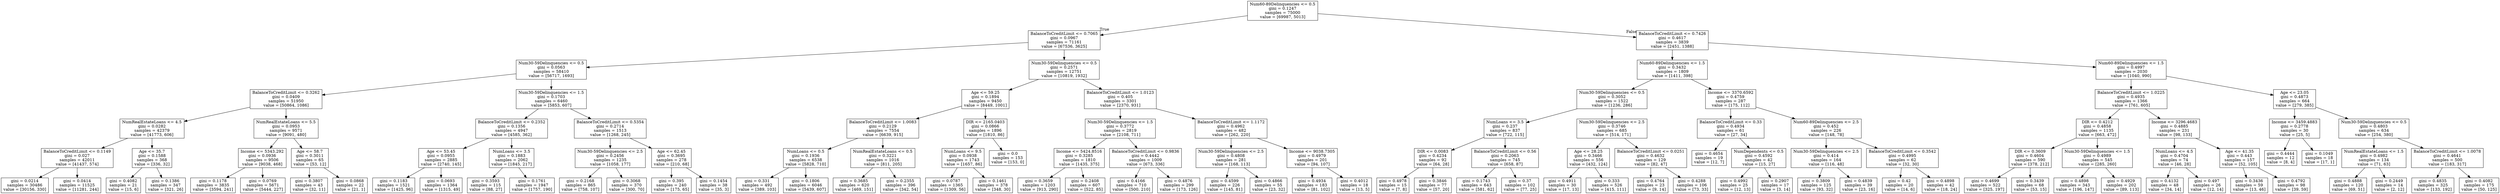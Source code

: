 digraph Tree {
node [shape=box] ;
0 [label="Num60-89Delinquencies <= 0.5\ngini = 0.1247\nsamples = 75000\nvalue = [69987, 5013]"] ;
1 [label="BalanceToCreditLimit <= 0.7065\ngini = 0.0967\nsamples = 71161\nvalue = [67536, 3625]"] ;
0 -> 1 [labeldistance=2.5, labelangle=45, headlabel="True"] ;
2 [label="Num30-59Delinquencies <= 0.5\ngini = 0.0563\nsamples = 58410\nvalue = [56717, 1693]"] ;
1 -> 2 ;
3 [label="BalanceToCreditLimit <= 0.3262\ngini = 0.0409\nsamples = 51950\nvalue = [50864, 1086]"] ;
2 -> 3 ;
4 [label="NumRealEstateLoans <= 4.5\ngini = 0.0282\nsamples = 42379\nvalue = [41773, 606]"] ;
3 -> 4 ;
5 [label="BalanceToCreditLimit <= 0.1149\ngini = 0.027\nsamples = 42011\nvalue = [41437, 574]"] ;
4 -> 5 ;
6 [label="gini = 0.0214\nsamples = 30486\nvalue = [30156, 330]"] ;
5 -> 6 ;
7 [label="gini = 0.0414\nsamples = 11525\nvalue = [11281, 244]"] ;
5 -> 7 ;
8 [label="Age <= 35.7\ngini = 0.1588\nsamples = 368\nvalue = [336, 32]"] ;
4 -> 8 ;
9 [label="gini = 0.4082\nsamples = 21\nvalue = [15, 6]"] ;
8 -> 9 ;
10 [label="gini = 0.1386\nsamples = 347\nvalue = [321, 26]"] ;
8 -> 10 ;
11 [label="NumRealEstateLoans <= 5.5\ngini = 0.0953\nsamples = 9571\nvalue = [9091, 480]"] ;
3 -> 11 ;
12 [label="Income <= 5343.292\ngini = 0.0936\nsamples = 9506\nvalue = [9038, 468]"] ;
11 -> 12 ;
13 [label="gini = 0.1178\nsamples = 3835\nvalue = [3594, 241]"] ;
12 -> 13 ;
14 [label="gini = 0.0769\nsamples = 5671\nvalue = [5444, 227]"] ;
12 -> 14 ;
15 [label="Age <= 58.7\ngini = 0.3011\nsamples = 65\nvalue = [53, 12]"] ;
11 -> 15 ;
16 [label="gini = 0.3807\nsamples = 43\nvalue = [32, 11]"] ;
15 -> 16 ;
17 [label="gini = 0.0868\nsamples = 22\nvalue = [21, 1]"] ;
15 -> 17 ;
18 [label="Num30-59Delinquencies <= 1.5\ngini = 0.1703\nsamples = 6460\nvalue = [5853, 607]"] ;
2 -> 18 ;
19 [label="BalanceToCreditLimit <= 0.2352\ngini = 0.1356\nsamples = 4947\nvalue = [4585, 362]"] ;
18 -> 19 ;
20 [label="Age <= 53.45\ngini = 0.0955\nsamples = 2885\nvalue = [2740, 145]"] ;
19 -> 20 ;
21 [label="gini = 0.1183\nsamples = 1521\nvalue = [1425, 96]"] ;
20 -> 21 ;
22 [label="gini = 0.0693\nsamples = 1364\nvalue = [1315, 49]"] ;
20 -> 22 ;
23 [label="NumLoans <= 3.5\ngini = 0.1883\nsamples = 2062\nvalue = [1845, 217]"] ;
19 -> 23 ;
24 [label="gini = 0.3593\nsamples = 115\nvalue = [88, 27]"] ;
23 -> 24 ;
25 [label="gini = 0.1761\nsamples = 1947\nvalue = [1757, 190]"] ;
23 -> 25 ;
26 [label="BalanceToCreditLimit <= 0.5354\ngini = 0.2714\nsamples = 1513\nvalue = [1268, 245]"] ;
18 -> 26 ;
27 [label="Num30-59Delinquencies <= 2.5\ngini = 0.2456\nsamples = 1235\nvalue = [1058, 177]"] ;
26 -> 27 ;
28 [label="gini = 0.2168\nsamples = 865\nvalue = [758, 107]"] ;
27 -> 28 ;
29 [label="gini = 0.3068\nsamples = 370\nvalue = [300, 70]"] ;
27 -> 29 ;
30 [label="Age <= 62.45\ngini = 0.3695\nsamples = 278\nvalue = [210, 68]"] ;
26 -> 30 ;
31 [label="gini = 0.395\nsamples = 240\nvalue = [175, 65]"] ;
30 -> 31 ;
32 [label="gini = 0.1454\nsamples = 38\nvalue = [35, 3]"] ;
30 -> 32 ;
33 [label="Num30-59Delinquencies <= 0.5\ngini = 0.2571\nsamples = 12751\nvalue = [10819, 1932]"] ;
1 -> 33 ;
34 [label="Age <= 59.25\ngini = 0.1894\nsamples = 9450\nvalue = [8449, 1001]"] ;
33 -> 34 ;
35 [label="BalanceToCreditLimit <= 1.0083\ngini = 0.2129\nsamples = 7554\nvalue = [6639, 915]"] ;
34 -> 35 ;
36 [label="NumLoans <= 0.5\ngini = 0.1936\nsamples = 6538\nvalue = [5828, 710]"] ;
35 -> 36 ;
37 [label="gini = 0.331\nsamples = 492\nvalue = [389, 103]"] ;
36 -> 37 ;
38 [label="gini = 0.1806\nsamples = 6046\nvalue = [5439, 607]"] ;
36 -> 38 ;
39 [label="NumRealEstateLoans <= 0.5\ngini = 0.3221\nsamples = 1016\nvalue = [811, 205]"] ;
35 -> 39 ;
40 [label="gini = 0.3685\nsamples = 620\nvalue = [469, 151]"] ;
39 -> 40 ;
41 [label="gini = 0.2355\nsamples = 396\nvalue = [342, 54]"] ;
39 -> 41 ;
42 [label="DIR <= 2165.0403\ngini = 0.0866\nsamples = 1896\nvalue = [1810, 86]"] ;
34 -> 42 ;
43 [label="NumLoans <= 9.5\ngini = 0.0938\nsamples = 1743\nvalue = [1657, 86]"] ;
42 -> 43 ;
44 [label="gini = 0.0787\nsamples = 1365\nvalue = [1309, 56]"] ;
43 -> 44 ;
45 [label="gini = 0.1461\nsamples = 378\nvalue = [348, 30]"] ;
43 -> 45 ;
46 [label="gini = 0.0\nsamples = 153\nvalue = [153, 0]"] ;
42 -> 46 ;
47 [label="BalanceToCreditLimit <= 1.0123\ngini = 0.405\nsamples = 3301\nvalue = [2370, 931]"] ;
33 -> 47 ;
48 [label="Num30-59Delinquencies <= 1.5\ngini = 0.3772\nsamples = 2819\nvalue = [2108, 711]"] ;
47 -> 48 ;
49 [label="Income <= 5424.8516\ngini = 0.3285\nsamples = 1810\nvalue = [1435, 375]"] ;
48 -> 49 ;
50 [label="gini = 0.3659\nsamples = 1203\nvalue = [913, 290]"] ;
49 -> 50 ;
51 [label="gini = 0.2408\nsamples = 607\nvalue = [522, 85]"] ;
49 -> 51 ;
52 [label="BalanceToCreditLimit <= 0.9836\ngini = 0.4442\nsamples = 1009\nvalue = [673, 336]"] ;
48 -> 52 ;
53 [label="gini = 0.4166\nsamples = 710\nvalue = [500, 210]"] ;
52 -> 53 ;
54 [label="gini = 0.4876\nsamples = 299\nvalue = [173, 126]"] ;
52 -> 54 ;
55 [label="BalanceToCreditLimit <= 1.1172\ngini = 0.4962\nsamples = 482\nvalue = [262, 220]"] ;
47 -> 55 ;
56 [label="Num30-59Delinquencies <= 2.5\ngini = 0.4808\nsamples = 281\nvalue = [168, 113]"] ;
55 -> 56 ;
57 [label="gini = 0.4599\nsamples = 226\nvalue = [145, 81]"] ;
56 -> 57 ;
58 [label="gini = 0.4866\nsamples = 55\nvalue = [23, 32]"] ;
56 -> 58 ;
59 [label="Income <= 9038.7305\ngini = 0.4979\nsamples = 201\nvalue = [94, 107]"] ;
55 -> 59 ;
60 [label="gini = 0.4934\nsamples = 183\nvalue = [81, 102]"] ;
59 -> 60 ;
61 [label="gini = 0.4012\nsamples = 18\nvalue = [13, 5]"] ;
59 -> 61 ;
62 [label="BalanceToCreditLimit <= 0.7426\ngini = 0.4617\nsamples = 3839\nvalue = [2451, 1388]"] ;
0 -> 62 [labeldistance=2.5, labelangle=-45, headlabel="False"] ;
63 [label="Num60-89Delinquencies <= 1.5\ngini = 0.3432\nsamples = 1809\nvalue = [1411, 398]"] ;
62 -> 63 ;
64 [label="Num30-59Delinquencies <= 0.5\ngini = 0.3052\nsamples = 1522\nvalue = [1236, 286]"] ;
63 -> 64 ;
65 [label="NumLoans <= 3.5\ngini = 0.237\nsamples = 837\nvalue = [722, 115]"] ;
64 -> 65 ;
66 [label="DIR <= 0.0083\ngini = 0.4234\nsamples = 92\nvalue = [64, 28]"] ;
65 -> 66 ;
67 [label="gini = 0.4978\nsamples = 15\nvalue = [7, 8]"] ;
66 -> 67 ;
68 [label="gini = 0.3846\nsamples = 77\nvalue = [57, 20]"] ;
66 -> 68 ;
69 [label="BalanceToCreditLimit <= 0.56\ngini = 0.2063\nsamples = 745\nvalue = [658, 87]"] ;
65 -> 69 ;
70 [label="gini = 0.1743\nsamples = 643\nvalue = [581, 62]"] ;
69 -> 70 ;
71 [label="gini = 0.37\nsamples = 102\nvalue = [77, 25]"] ;
69 -> 71 ;
72 [label="Num30-59Delinquencies <= 2.5\ngini = 0.3746\nsamples = 685\nvalue = [514, 171]"] ;
64 -> 72 ;
73 [label="Age <= 28.25\ngini = 0.3466\nsamples = 556\nvalue = [432, 124]"] ;
72 -> 73 ;
74 [label="gini = 0.4911\nsamples = 30\nvalue = [17, 13]"] ;
73 -> 74 ;
75 [label="gini = 0.333\nsamples = 526\nvalue = [415, 111]"] ;
73 -> 75 ;
76 [label="BalanceToCreditLimit <= 0.0251\ngini = 0.4632\nsamples = 129\nvalue = [82, 47]"] ;
72 -> 76 ;
77 [label="gini = 0.4764\nsamples = 23\nvalue = [9, 14]"] ;
76 -> 77 ;
78 [label="gini = 0.4288\nsamples = 106\nvalue = [73, 33]"] ;
76 -> 78 ;
79 [label="Income <= 3370.6592\ngini = 0.4759\nsamples = 287\nvalue = [175, 112]"] ;
63 -> 79 ;
80 [label="BalanceToCreditLimit <= 0.33\ngini = 0.4934\nsamples = 61\nvalue = [27, 34]"] ;
79 -> 80 ;
81 [label="gini = 0.4654\nsamples = 19\nvalue = [12, 7]"] ;
80 -> 81 ;
82 [label="NumDependents <= 0.5\ngini = 0.4592\nsamples = 42\nvalue = [15, 27]"] ;
80 -> 82 ;
83 [label="gini = 0.4992\nsamples = 25\nvalue = [12, 13]"] ;
82 -> 83 ;
84 [label="gini = 0.2907\nsamples = 17\nvalue = [3, 14]"] ;
82 -> 84 ;
85 [label="Num60-89Delinquencies <= 2.5\ngini = 0.452\nsamples = 226\nvalue = [148, 78]"] ;
79 -> 85 ;
86 [label="Num30-59Delinquencies <= 2.5\ngini = 0.414\nsamples = 164\nvalue = [116, 48]"] ;
85 -> 86 ;
87 [label="gini = 0.3809\nsamples = 125\nvalue = [93, 32]"] ;
86 -> 87 ;
88 [label="gini = 0.4839\nsamples = 39\nvalue = [23, 16]"] ;
86 -> 88 ;
89 [label="BalanceToCreditLimit <= 0.3542\ngini = 0.4995\nsamples = 62\nvalue = [32, 30]"] ;
85 -> 89 ;
90 [label="gini = 0.42\nsamples = 20\nvalue = [14, 6]"] ;
89 -> 90 ;
91 [label="gini = 0.4898\nsamples = 42\nvalue = [18, 24]"] ;
89 -> 91 ;
92 [label="Num60-89Delinquencies <= 1.5\ngini = 0.4997\nsamples = 2030\nvalue = [1040, 990]"] ;
62 -> 92 ;
93 [label="BalanceToCreditLimit <= 1.0225\ngini = 0.4935\nsamples = 1366\nvalue = [761, 605]"] ;
92 -> 93 ;
94 [label="DIR <= 0.4212\ngini = 0.4858\nsamples = 1135\nvalue = [663, 472]"] ;
93 -> 94 ;
95 [label="DIR <= 0.3609\ngini = 0.4604\nsamples = 590\nvalue = [378, 212]"] ;
94 -> 95 ;
96 [label="gini = 0.4699\nsamples = 522\nvalue = [325, 197]"] ;
95 -> 96 ;
97 [label="gini = 0.3439\nsamples = 68\nvalue = [53, 15]"] ;
95 -> 97 ;
98 [label="Num30-59Delinquencies <= 1.5\ngini = 0.4989\nsamples = 545\nvalue = [285, 260]"] ;
94 -> 98 ;
99 [label="gini = 0.4898\nsamples = 343\nvalue = [196, 147]"] ;
98 -> 99 ;
100 [label="gini = 0.4929\nsamples = 202\nvalue = [89, 113]"] ;
98 -> 100 ;
101 [label="Income <= 3296.4683\ngini = 0.4885\nsamples = 231\nvalue = [98, 133]"] ;
93 -> 101 ;
102 [label="NumLoans <= 4.5\ngini = 0.4704\nsamples = 74\nvalue = [46, 28]"] ;
101 -> 102 ;
103 [label="gini = 0.4132\nsamples = 48\nvalue = [34, 14]"] ;
102 -> 103 ;
104 [label="gini = 0.497\nsamples = 26\nvalue = [12, 14]"] ;
102 -> 104 ;
105 [label="Age <= 41.35\ngini = 0.443\nsamples = 157\nvalue = [52, 105]"] ;
101 -> 105 ;
106 [label="gini = 0.3436\nsamples = 59\nvalue = [13, 46]"] ;
105 -> 106 ;
107 [label="gini = 0.4792\nsamples = 98\nvalue = [39, 59]"] ;
105 -> 107 ;
108 [label="Age <= 23.05\ngini = 0.4873\nsamples = 664\nvalue = [279, 385]"] ;
92 -> 108 ;
109 [label="Income <= 3459.4883\ngini = 0.2778\nsamples = 30\nvalue = [25, 5]"] ;
108 -> 109 ;
110 [label="gini = 0.4444\nsamples = 12\nvalue = [8, 4]"] ;
109 -> 110 ;
111 [label="gini = 0.1049\nsamples = 18\nvalue = [17, 1]"] ;
109 -> 111 ;
112 [label="Num30-59Delinquencies <= 0.5\ngini = 0.4803\nsamples = 634\nvalue = [254, 380]"] ;
108 -> 112 ;
113 [label="NumRealEstateLoans <= 1.5\ngini = 0.4982\nsamples = 134\nvalue = [71, 63]"] ;
112 -> 113 ;
114 [label="gini = 0.4888\nsamples = 120\nvalue = [69, 51]"] ;
113 -> 114 ;
115 [label="gini = 0.2449\nsamples = 14\nvalue = [2, 12]"] ;
113 -> 115 ;
116 [label="BalanceToCreditLimit <= 1.0078\ngini = 0.4641\nsamples = 500\nvalue = [183, 317]"] ;
112 -> 116 ;
117 [label="gini = 0.4835\nsamples = 325\nvalue = [133, 192]"] ;
116 -> 117 ;
118 [label="gini = 0.4082\nsamples = 175\nvalue = [50, 125]"] ;
116 -> 118 ;
}